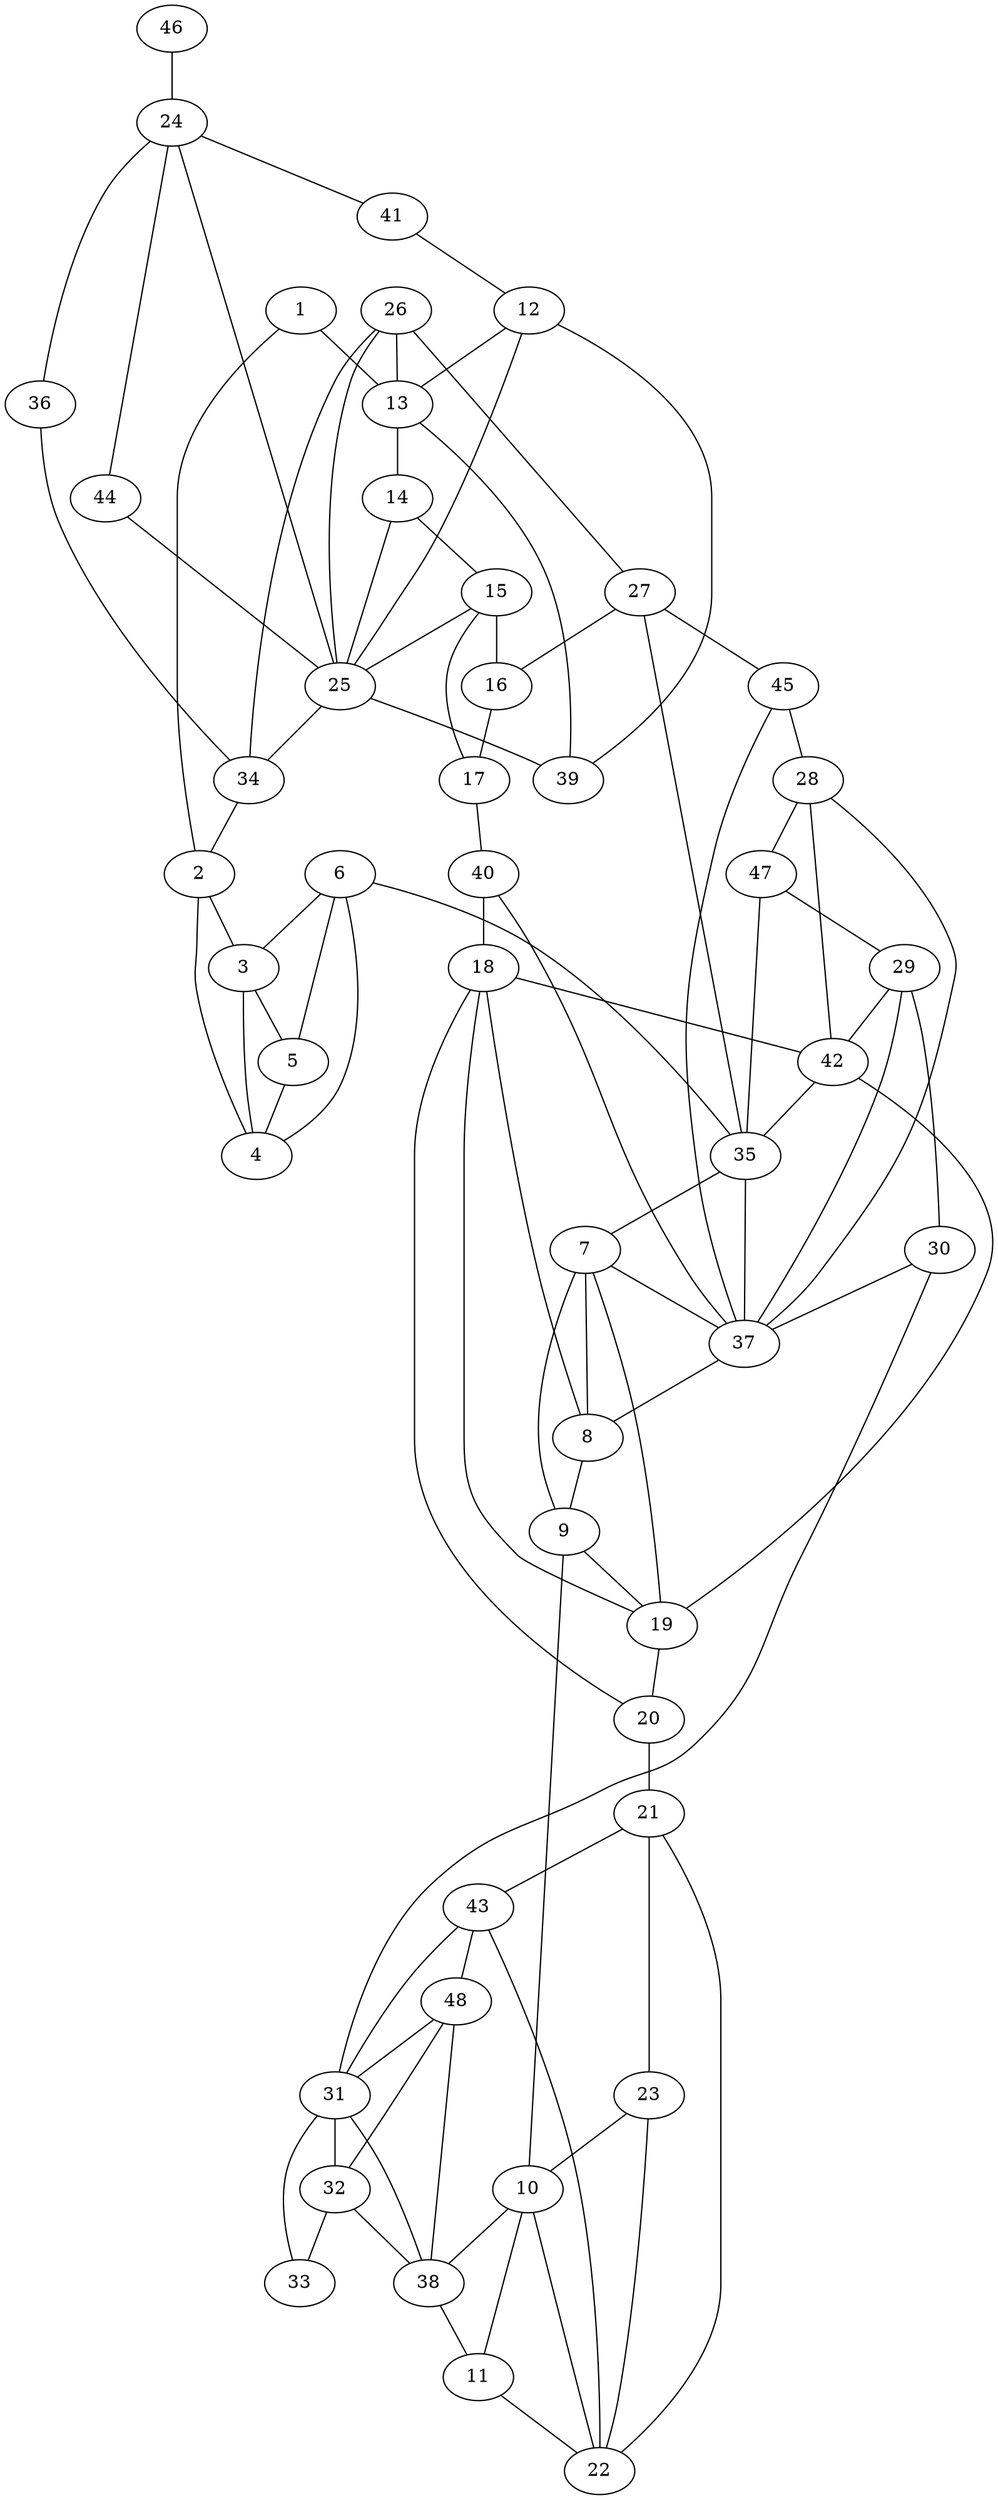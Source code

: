 graph pdb1vht {
	1	 [aaLength=12,
		sequence=GSGKSTVANAFA,
		type=0];
	2	 [aaLength=8,
		sequence=IDADIIAR,
		type=0];
	1 -- 2	 [distance0="23.68052",
		frequency=1,
		type0=2];
	13	 [aaLength=8,
		sequence=IDADIIAR,
		type=0];
	1 -- 13	 [distance0="37.54403",
		frequency=1,
		type0=3];
	3	 [aaLength=11,
		sequence=GAPALHAIADH,
		type=0];
	2 -- 3	 [distance0="21.20214",
		distance1="5.0",
		frequency=2,
		type0=1,
		type1=4];
	4	 [aaLength=4,
		sequence=FGAN,
		type=0];
	2 -- 4	 [distance0="33.72359",
		frequency=1,
		type0=3];
	3 -- 4	 [distance0="14.78984",
		distance1="0.0",
		frequency=2,
		type0=1,
		type1=5];
	5	 [aaLength=11,
		sequence=TLQRRALRERI,
		type=0];
	3 -- 5	 [distance0="23.65954",
		frequency=1,
		type0=3];
	5 -- 4	 [distance0="15.10866",
		frequency=1,
		type0=1];
	6	 [aaLength=27,
		sequence=FANPEEKNWLNALLHPLIQQETQHQIQ,
		type=0];
	6 -- 3	 [distance0="35.18553",
		frequency=1,
		type0=3];
	6 -- 4	 [distance0="32.101",
		frequency=1,
		type0=2];
	6 -- 5	 [distance0="22.31079",
		frequency=1,
		type0=1];
	35	 [aaLength=5,
		sequence=SPYVL,
		type=1];
	6 -- 35	 [distance0="3.0",
		frequency=1,
		type0=4];
	7	 [aaLength=6,
		sequence=ENSLYK,
		type=0];
	8	 [aaLength=14,
		sequence=DVSPETQLKRTMQR,
		type=0];
	7 -- 8	 [distance0="30.52971",
		frequency=1,
		type0=1];
	9	 [aaLength=12,
		sequence=DVTREHVEQILA,
		type=0];
	7 -- 9	 [distance0="36.37323",
		frequency=1,
		type0=3];
	19	 [aaLength=14,
		sequence=DVSPETQLKRTMQR,
		type=0];
	7 -- 19	 [distance0="32.25571",
		frequency=1,
		type0=2];
	37	 [aaLength=6,
		sequence=ANRVLV,
		type=1];
	7 -- 37	 [distance0="1.0",
		frequency=1,
		type0=4];
	8 -- 9	 [distance0="17.17675",
		distance1="1.0",
		frequency=2,
		type0=1,
		type1=4];
	10	 [aaLength=9,
		sequence=QATREARLA,
		type=0];
	9 -- 10	 [distance0="20.90613",
		distance1="1.0",
		frequency=2,
		type0=2,
		type1=4];
	9 -- 19	 [distance0="33.14585",
		frequency=1,
		type0=3];
	11	 [aaLength=20,
		sequence=PDAIASDVARLHAHYLQLAS,
		type=0];
	10 -- 11	 [distance0="22.00813",
		frequency=1,
		type0=3];
	22	 [aaLength=4,
		sequence=NGAP,
		type=0];
	10 -- 22	 [distance0="20.81401",
		frequency=1,
		type0=1];
	38	 [aaLength=4,
		sequence=ADDV,
		type=1];
	10 -- 38	 [distance0="1.0",
		frequency=1,
		type0=4];
	11 -- 22	 [distance0="5.272668",
		frequency=1,
		type0=1];
	12	 [aaLength=12,
		sequence=GSGKSTVANAFA,
		type=0];
	12 -- 13	 [distance0="23.01249",
		frequency=1,
		type0=2];
	25	 [aaLength=8,
		sequence=IDADIIAR,
		type=0];
	12 -- 25	 [distance0="30.2035",
		frequency=1,
		type0=3];
	39	 [aaLength=4,
		sequence=GINV,
		type=1];
	12 -- 39	 [distance0="2.0",
		frequency=1,
		type0=4];
	14	 [aaLength=12,
		sequence=PGAPALHAIADH,
		type=0];
	13 -- 14	 [distance0="21.25474",
		distance1="4.0",
		frequency=2,
		type0=3,
		type1=4];
	15	 [aaLength=4,
		sequence=FGAN,
		type=0];
	14 -- 15	 [distance0="13.13833",
		distance1="0.0",
		frequency=2,
		type0=1,
		type1=5];
	14 -- 25	 [distance0="17.45851",
		frequency=1,
		type0=2];
	16	 [aaLength=11,
		sequence=TLQRRALRERI,
		type=0];
	15 -- 16	 [distance0="15.8958",
		distance1="6.0",
		frequency=2,
		type0=2,
		type1=4];
	15 -- 25	 [distance0="26.70126",
		frequency=1,
		type0=3];
	17	 [aaLength=27,
		sequence=FANPEEKNWLNALLHPLIQQETQHQIQ,
		type=0];
	16 -- 17	 [distance0="12.26274",
		distance1="0.0",
		frequency=2,
		type0=1,
		type1=5];
	17 -- 15	 [distance0="27.50896",
		frequency=1,
		type0=3];
	40	 [aaLength=5,
		sequence=SPYVL,
		type=1];
	17 -- 40	 [distance0="3.0",
		frequency=1,
		type0=4];
	18	 [aaLength=6,
		sequence=ENSLYK,
		type=0];
	18 -- 8	 [distance0="33.72677",
		frequency=1,
		type0=3];
	20	 [aaLength=12,
		sequence=DVTREHVEQILA,
		type=0];
	18 -- 20	 [distance0="29.05756",
		frequency=1,
		type0=2];
	18 -- 19	 [distance0="16.92555",
		frequency=1,
		type0=1];
	42	 [aaLength=6,
		sequence=ANRVLV,
		type=1];
	18 -- 42	 [distance0="1.0",
		frequency=1,
		type0=4];
	19 -- 20	 [distance0="18.27914",
		distance1="1.0",
		frequency=2,
		type0=2,
		type1=4];
	21	 [aaLength=9,
		sequence=QATREARLA,
		type=0];
	20 -- 21	 [distance0="14.58068",
		distance1="1.0",
		frequency=2,
		type0=1,
		type1=4];
	21 -- 22	 [distance0="26.24706",
		frequency=1,
		type0=2];
	23	 [aaLength=19,
		sequence=DAIASDVARLHAHYLQLAS,
		type=0];
	21 -- 23	 [distance0="28.65407",
		frequency=1,
		type0=3];
	43	 [aaLength=4,
		sequence=ADDV,
		type=1];
	21 -- 43	 [distance0="1.0",
		frequency=1,
		type0=4];
	23 -- 10	 [distance0="24.15944",
		frequency=1,
		type0=3];
	23 -- 22	 [distance0="7.417985",
		frequency=1,
		type0=1];
	24	 [aaLength=11,
		sequence=GSGKSTVANAF,
		type=0];
	24 -- 25	 [distance0="23.14858",
		frequency=1,
		type0=1];
	36	 [aaLength=6,
		sequence=LRYIVA,
		type=1];
	24 -- 36	 [distance0="23.39184",
		frequency=1,
		type0=2];
	41	 [aaLength=6,
		sequence=LRYIVA,
		type=1];
	24 -- 41	 [distance0="23.39184",
		frequency=1,
		type0=3];
	44	 [aaLength=4,
		sequence=GINV,
		type=1];
	24 -- 44	 [distance0="3.0",
		frequency=1,
		type0=4];
	34	 [aaLength=4,
		sequence=GINV,
		type=1];
	25 -- 34	 [distance0="13.20911",
		frequency=1,
		type0=2];
	25 -- 39	 [distance0="13.20911",
		frequency=1,
		type0=3];
	26	 [aaLength=10,
		sequence=PGAPALHAIA,
		type=0];
	27	 [aaLength=21,
		sequence=KNWLNALLHPLIQQETQHQIQ,
		type=0];
	26 -- 27	 [distance0="29.0",
		frequency=1,
		type0=4];
	26 -- 13	 [distance0="18.31318",
		frequency=1,
		type0=1];
	26 -- 25	 [distance0="20.59097",
		frequency=1,
		type0=2];
	26 -- 34	 [distance0="24.75709",
		frequency=1,
		type0=3];
	27 -- 16	 [distance0="19.89892",
		frequency=1,
		type0=2];
	27 -- 35	 [distance0="28.39793",
		frequency=1,
		type0=3];
	45	 [aaLength=5,
		sequence=SPYVL,
		type=1];
	27 -- 45	 [distance0="3.0",
		frequency=1,
		type0=4];
	28	 [aaLength=6,
		sequence=ENSLYK,
		type=0];
	28 -- 37	 [distance0="19.21984",
		frequency=1,
		type0=1];
	28 -- 42	 [distance0="19.21984",
		frequency=1,
		type0=2];
	47	 [aaLength=6,
		sequence=ANRVLV,
		type=1];
	28 -- 47	 [distance0="19.21984",
		distance1="1.0",
		frequency=2,
		type0=3,
		type1=4];
	29	 [aaLength=14,
		sequence=DVSPETQLKRTMQR,
		type=0];
	30	 [aaLength=12,
		sequence=DVTREHVEQILA,
		type=0];
	29 -- 30	 [distance0="16.2135",
		distance1="1.0",
		frequency=2,
		type0=1,
		type1=4];
	29 -- 37	 [distance0="21.94103",
		frequency=1,
		type0=2];
	29 -- 42	 [distance0="21.94103",
		frequency=1,
		type0=3];
	31	 [aaLength=9,
		sequence=QATREARLA,
		type=0];
	30 -- 31	 [distance0="19.80795",
		distance1="1.0",
		frequency=2,
		type0=2,
		type1=4];
	30 -- 37	 [distance0="28.86922",
		frequency=1,
		type0=3];
	32	 [aaLength=4,
		sequence=NGAP,
		type=0];
	31 -- 32	 [distance0="17.83971",
		frequency=1,
		type0=1];
	31 -- 38	 [distance0="22.58935",
		frequency=1,
		type0=3];
	33	 [aaLength=19,
		sequence=DAIASDVARLHAHYLQLAS,
		type=0];
	32 -- 33	 [distance0="16.46333",
		distance1="0.0",
		frequency=2,
		type0=1,
		type1=5];
	32 -- 38	 [distance0="25.04134",
		frequency=1,
		type0=3];
	33 -- 31	 [distance0="29.83425",
		frequency=1,
		type0=2];
	34 -- 2	 [distance0="0.0",
		frequency=1,
		type0=5];
	35 -- 7	 [distance0="7.0",
		frequency=1,
		type0=4];
	35 -- 37	 [distance0="19.0",
		frequency=1,
		type0=3];
	36 -- 34	 [distance0="19.0",
		frequency=1,
		type0=4];
	37 -- 8	 [distance0="1.0",
		frequency=1,
		type0=4];
	38 -- 11	 [distance0="6.0",
		frequency=1,
		type0=4];
	39 -- 13	 [distance0="0.0",
		frequency=1,
		type0=5];
	40 -- 18	 [distance0="7.0",
		frequency=1,
		type0=4];
	40 -- 37	 [distance0="19.0",
		frequency=1,
		type0=3];
	41 -- 12	 [distance0="5.0",
		frequency=1,
		type0=4];
	42 -- 19	 [distance0="1.0",
		frequency=1,
		type0=4];
	42 -- 35	 [distance0="19.0",
		frequency=1,
		type0=3];
	43 -- 22	 [distance0="3.0",
		frequency=1,
		type0=4];
	43 -- 31	 [distance0="22.58935",
		frequency=1,
		type0=3];
	48	 [aaLength=4,
		sequence=ADDV,
		type=1];
	43 -- 48	 [distance0="0.0",
		frequency=1,
		type0=2];
	44 -- 25	 [distance0="13.20911",
		distance1="0.0",
		frequency=2,
		type0=3,
		type1=5];
	45 -- 28	 [distance0="7.0",
		frequency=1,
		type0=4];
	45 -- 37	 [distance0="19.0",
		frequency=1,
		type0=3];
	46	 [aaLength=6,
		sequence=LRYIVA,
		type=1];
	46 -- 24	 [distance0="23.39184",
		distance1="5.0",
		frequency=2,
		type0=3,
		type1=4];
	47 -- 29	 [distance0="1.0",
		frequency=1,
		type0=4];
	47 -- 35	 [distance0="19.0",
		frequency=1,
		type0=3];
	48 -- 31	 [distance0="22.58935",
		frequency=1,
		type0=3];
	48 -- 32	 [distance0="3.0",
		frequency=1,
		type0=4];
	48 -- 38	 [distance0="0.0",
		frequency=1,
		type0=1];
}
